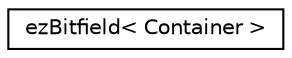 digraph "Graphical Class Hierarchy"
{
 // LATEX_PDF_SIZE
  edge [fontname="Helvetica",fontsize="10",labelfontname="Helvetica",labelfontsize="10"];
  node [fontname="Helvetica",fontsize="10",shape=record];
  rankdir="LR";
  Node0 [label="ezBitfield\< Container \>",height=0.2,width=0.4,color="black", fillcolor="white", style="filled",URL="$d2/d62/classez_bitfield.htm",tooltip="A template interface, that turns any array class into a bitfield."];
}
